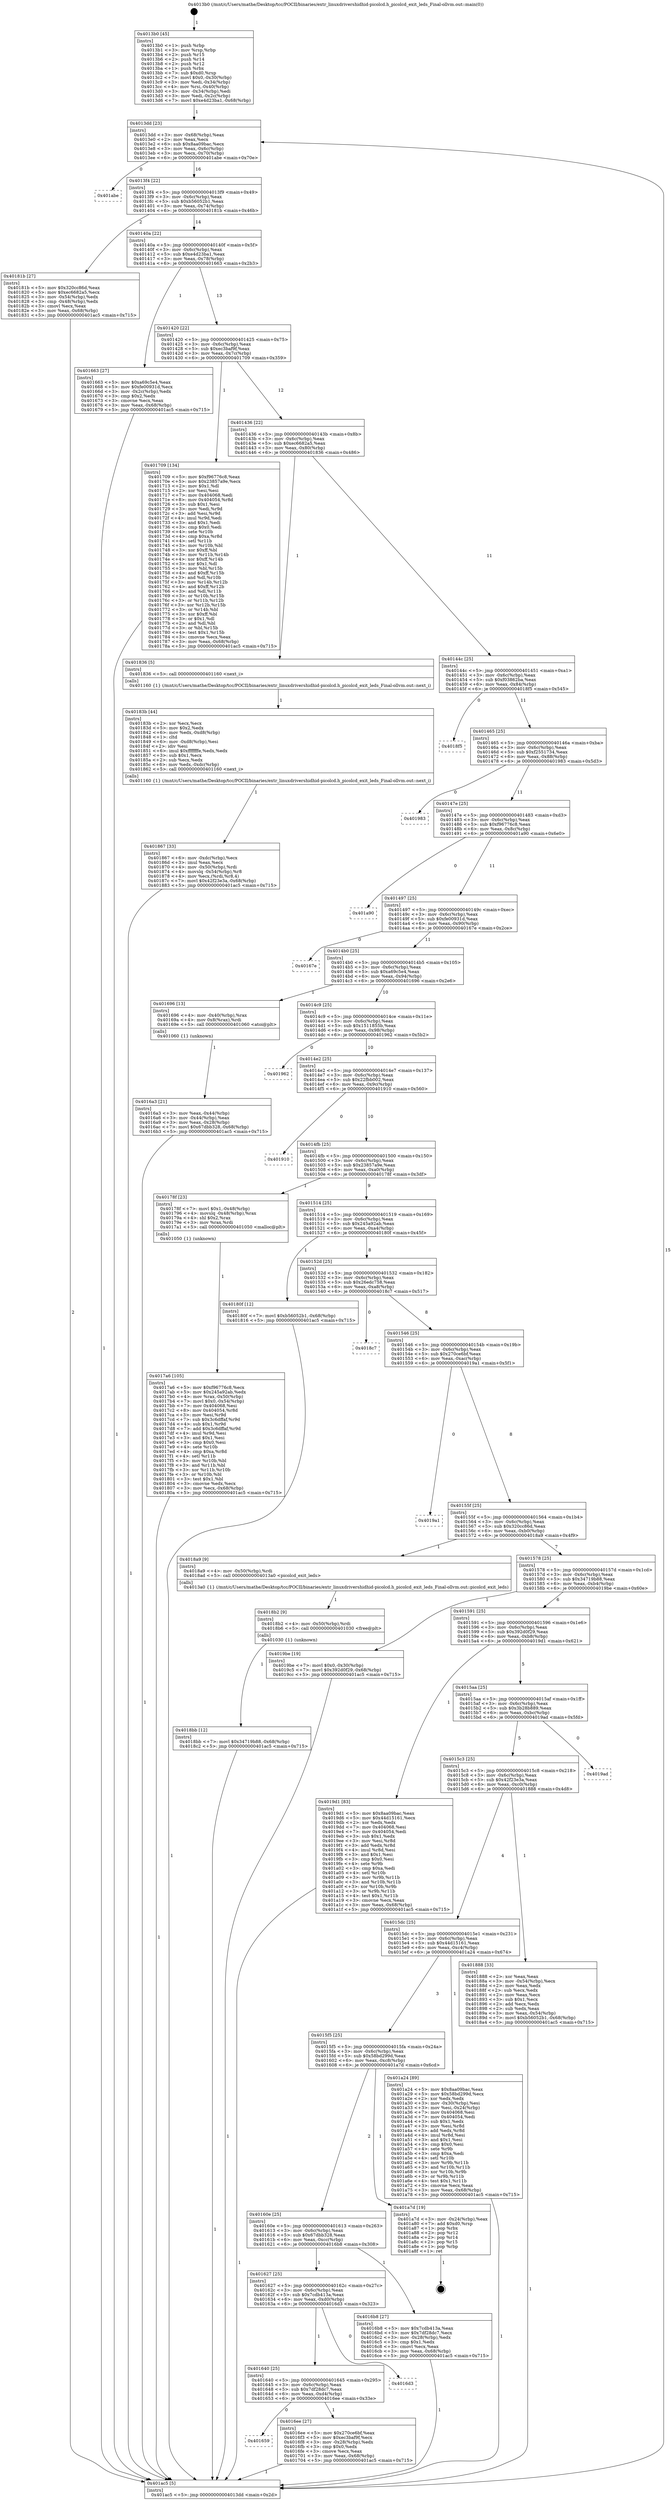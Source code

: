 digraph "0x4013b0" {
  label = "0x4013b0 (/mnt/c/Users/mathe/Desktop/tcc/POCII/binaries/extr_linuxdrivershidhid-picolcd.h_picolcd_exit_leds_Final-ollvm.out::main(0))"
  labelloc = "t"
  node[shape=record]

  Entry [label="",width=0.3,height=0.3,shape=circle,fillcolor=black,style=filled]
  "0x4013dd" [label="{
     0x4013dd [23]\l
     | [instrs]\l
     &nbsp;&nbsp;0x4013dd \<+3\>: mov -0x68(%rbp),%eax\l
     &nbsp;&nbsp;0x4013e0 \<+2\>: mov %eax,%ecx\l
     &nbsp;&nbsp;0x4013e2 \<+6\>: sub $0x8aa09bac,%ecx\l
     &nbsp;&nbsp;0x4013e8 \<+3\>: mov %eax,-0x6c(%rbp)\l
     &nbsp;&nbsp;0x4013eb \<+3\>: mov %ecx,-0x70(%rbp)\l
     &nbsp;&nbsp;0x4013ee \<+6\>: je 0000000000401abe \<main+0x70e\>\l
  }"]
  "0x401abe" [label="{
     0x401abe\l
  }", style=dashed]
  "0x4013f4" [label="{
     0x4013f4 [22]\l
     | [instrs]\l
     &nbsp;&nbsp;0x4013f4 \<+5\>: jmp 00000000004013f9 \<main+0x49\>\l
     &nbsp;&nbsp;0x4013f9 \<+3\>: mov -0x6c(%rbp),%eax\l
     &nbsp;&nbsp;0x4013fc \<+5\>: sub $0xb56052b1,%eax\l
     &nbsp;&nbsp;0x401401 \<+3\>: mov %eax,-0x74(%rbp)\l
     &nbsp;&nbsp;0x401404 \<+6\>: je 000000000040181b \<main+0x46b\>\l
  }"]
  Exit [label="",width=0.3,height=0.3,shape=circle,fillcolor=black,style=filled,peripheries=2]
  "0x40181b" [label="{
     0x40181b [27]\l
     | [instrs]\l
     &nbsp;&nbsp;0x40181b \<+5\>: mov $0x320cc86d,%eax\l
     &nbsp;&nbsp;0x401820 \<+5\>: mov $0xec6682a5,%ecx\l
     &nbsp;&nbsp;0x401825 \<+3\>: mov -0x54(%rbp),%edx\l
     &nbsp;&nbsp;0x401828 \<+3\>: cmp -0x48(%rbp),%edx\l
     &nbsp;&nbsp;0x40182b \<+3\>: cmovl %ecx,%eax\l
     &nbsp;&nbsp;0x40182e \<+3\>: mov %eax,-0x68(%rbp)\l
     &nbsp;&nbsp;0x401831 \<+5\>: jmp 0000000000401ac5 \<main+0x715\>\l
  }"]
  "0x40140a" [label="{
     0x40140a [22]\l
     | [instrs]\l
     &nbsp;&nbsp;0x40140a \<+5\>: jmp 000000000040140f \<main+0x5f\>\l
     &nbsp;&nbsp;0x40140f \<+3\>: mov -0x6c(%rbp),%eax\l
     &nbsp;&nbsp;0x401412 \<+5\>: sub $0xe4d23ba1,%eax\l
     &nbsp;&nbsp;0x401417 \<+3\>: mov %eax,-0x78(%rbp)\l
     &nbsp;&nbsp;0x40141a \<+6\>: je 0000000000401663 \<main+0x2b3\>\l
  }"]
  "0x4018bb" [label="{
     0x4018bb [12]\l
     | [instrs]\l
     &nbsp;&nbsp;0x4018bb \<+7\>: movl $0x34719b88,-0x68(%rbp)\l
     &nbsp;&nbsp;0x4018c2 \<+5\>: jmp 0000000000401ac5 \<main+0x715\>\l
  }"]
  "0x401663" [label="{
     0x401663 [27]\l
     | [instrs]\l
     &nbsp;&nbsp;0x401663 \<+5\>: mov $0xa69c5e4,%eax\l
     &nbsp;&nbsp;0x401668 \<+5\>: mov $0xfe00931d,%ecx\l
     &nbsp;&nbsp;0x40166d \<+3\>: mov -0x2c(%rbp),%edx\l
     &nbsp;&nbsp;0x401670 \<+3\>: cmp $0x2,%edx\l
     &nbsp;&nbsp;0x401673 \<+3\>: cmovne %ecx,%eax\l
     &nbsp;&nbsp;0x401676 \<+3\>: mov %eax,-0x68(%rbp)\l
     &nbsp;&nbsp;0x401679 \<+5\>: jmp 0000000000401ac5 \<main+0x715\>\l
  }"]
  "0x401420" [label="{
     0x401420 [22]\l
     | [instrs]\l
     &nbsp;&nbsp;0x401420 \<+5\>: jmp 0000000000401425 \<main+0x75\>\l
     &nbsp;&nbsp;0x401425 \<+3\>: mov -0x6c(%rbp),%eax\l
     &nbsp;&nbsp;0x401428 \<+5\>: sub $0xec3baf9f,%eax\l
     &nbsp;&nbsp;0x40142d \<+3\>: mov %eax,-0x7c(%rbp)\l
     &nbsp;&nbsp;0x401430 \<+6\>: je 0000000000401709 \<main+0x359\>\l
  }"]
  "0x401ac5" [label="{
     0x401ac5 [5]\l
     | [instrs]\l
     &nbsp;&nbsp;0x401ac5 \<+5\>: jmp 00000000004013dd \<main+0x2d\>\l
  }"]
  "0x4013b0" [label="{
     0x4013b0 [45]\l
     | [instrs]\l
     &nbsp;&nbsp;0x4013b0 \<+1\>: push %rbp\l
     &nbsp;&nbsp;0x4013b1 \<+3\>: mov %rsp,%rbp\l
     &nbsp;&nbsp;0x4013b4 \<+2\>: push %r15\l
     &nbsp;&nbsp;0x4013b6 \<+2\>: push %r14\l
     &nbsp;&nbsp;0x4013b8 \<+2\>: push %r12\l
     &nbsp;&nbsp;0x4013ba \<+1\>: push %rbx\l
     &nbsp;&nbsp;0x4013bb \<+7\>: sub $0xd0,%rsp\l
     &nbsp;&nbsp;0x4013c2 \<+7\>: movl $0x0,-0x30(%rbp)\l
     &nbsp;&nbsp;0x4013c9 \<+3\>: mov %edi,-0x34(%rbp)\l
     &nbsp;&nbsp;0x4013cc \<+4\>: mov %rsi,-0x40(%rbp)\l
     &nbsp;&nbsp;0x4013d0 \<+3\>: mov -0x34(%rbp),%edi\l
     &nbsp;&nbsp;0x4013d3 \<+3\>: mov %edi,-0x2c(%rbp)\l
     &nbsp;&nbsp;0x4013d6 \<+7\>: movl $0xe4d23ba1,-0x68(%rbp)\l
  }"]
  "0x4018b2" [label="{
     0x4018b2 [9]\l
     | [instrs]\l
     &nbsp;&nbsp;0x4018b2 \<+4\>: mov -0x50(%rbp),%rdi\l
     &nbsp;&nbsp;0x4018b6 \<+5\>: call 0000000000401030 \<free@plt\>\l
     | [calls]\l
     &nbsp;&nbsp;0x401030 \{1\} (unknown)\l
  }"]
  "0x401709" [label="{
     0x401709 [134]\l
     | [instrs]\l
     &nbsp;&nbsp;0x401709 \<+5\>: mov $0xf96776c8,%eax\l
     &nbsp;&nbsp;0x40170e \<+5\>: mov $0x23857a9e,%ecx\l
     &nbsp;&nbsp;0x401713 \<+2\>: mov $0x1,%dl\l
     &nbsp;&nbsp;0x401715 \<+2\>: xor %esi,%esi\l
     &nbsp;&nbsp;0x401717 \<+7\>: mov 0x404068,%edi\l
     &nbsp;&nbsp;0x40171e \<+8\>: mov 0x404054,%r8d\l
     &nbsp;&nbsp;0x401726 \<+3\>: sub $0x1,%esi\l
     &nbsp;&nbsp;0x401729 \<+3\>: mov %edi,%r9d\l
     &nbsp;&nbsp;0x40172c \<+3\>: add %esi,%r9d\l
     &nbsp;&nbsp;0x40172f \<+4\>: imul %r9d,%edi\l
     &nbsp;&nbsp;0x401733 \<+3\>: and $0x1,%edi\l
     &nbsp;&nbsp;0x401736 \<+3\>: cmp $0x0,%edi\l
     &nbsp;&nbsp;0x401739 \<+4\>: sete %r10b\l
     &nbsp;&nbsp;0x40173d \<+4\>: cmp $0xa,%r8d\l
     &nbsp;&nbsp;0x401741 \<+4\>: setl %r11b\l
     &nbsp;&nbsp;0x401745 \<+3\>: mov %r10b,%bl\l
     &nbsp;&nbsp;0x401748 \<+3\>: xor $0xff,%bl\l
     &nbsp;&nbsp;0x40174b \<+3\>: mov %r11b,%r14b\l
     &nbsp;&nbsp;0x40174e \<+4\>: xor $0xff,%r14b\l
     &nbsp;&nbsp;0x401752 \<+3\>: xor $0x1,%dl\l
     &nbsp;&nbsp;0x401755 \<+3\>: mov %bl,%r15b\l
     &nbsp;&nbsp;0x401758 \<+4\>: and $0xff,%r15b\l
     &nbsp;&nbsp;0x40175c \<+3\>: and %dl,%r10b\l
     &nbsp;&nbsp;0x40175f \<+3\>: mov %r14b,%r12b\l
     &nbsp;&nbsp;0x401762 \<+4\>: and $0xff,%r12b\l
     &nbsp;&nbsp;0x401766 \<+3\>: and %dl,%r11b\l
     &nbsp;&nbsp;0x401769 \<+3\>: or %r10b,%r15b\l
     &nbsp;&nbsp;0x40176c \<+3\>: or %r11b,%r12b\l
     &nbsp;&nbsp;0x40176f \<+3\>: xor %r12b,%r15b\l
     &nbsp;&nbsp;0x401772 \<+3\>: or %r14b,%bl\l
     &nbsp;&nbsp;0x401775 \<+3\>: xor $0xff,%bl\l
     &nbsp;&nbsp;0x401778 \<+3\>: or $0x1,%dl\l
     &nbsp;&nbsp;0x40177b \<+2\>: and %dl,%bl\l
     &nbsp;&nbsp;0x40177d \<+3\>: or %bl,%r15b\l
     &nbsp;&nbsp;0x401780 \<+4\>: test $0x1,%r15b\l
     &nbsp;&nbsp;0x401784 \<+3\>: cmovne %ecx,%eax\l
     &nbsp;&nbsp;0x401787 \<+3\>: mov %eax,-0x68(%rbp)\l
     &nbsp;&nbsp;0x40178a \<+5\>: jmp 0000000000401ac5 \<main+0x715\>\l
  }"]
  "0x401436" [label="{
     0x401436 [22]\l
     | [instrs]\l
     &nbsp;&nbsp;0x401436 \<+5\>: jmp 000000000040143b \<main+0x8b\>\l
     &nbsp;&nbsp;0x40143b \<+3\>: mov -0x6c(%rbp),%eax\l
     &nbsp;&nbsp;0x40143e \<+5\>: sub $0xec6682a5,%eax\l
     &nbsp;&nbsp;0x401443 \<+3\>: mov %eax,-0x80(%rbp)\l
     &nbsp;&nbsp;0x401446 \<+6\>: je 0000000000401836 \<main+0x486\>\l
  }"]
  "0x401867" [label="{
     0x401867 [33]\l
     | [instrs]\l
     &nbsp;&nbsp;0x401867 \<+6\>: mov -0xdc(%rbp),%ecx\l
     &nbsp;&nbsp;0x40186d \<+3\>: imul %eax,%ecx\l
     &nbsp;&nbsp;0x401870 \<+4\>: mov -0x50(%rbp),%rdi\l
     &nbsp;&nbsp;0x401874 \<+4\>: movslq -0x54(%rbp),%r8\l
     &nbsp;&nbsp;0x401878 \<+4\>: mov %ecx,(%rdi,%r8,4)\l
     &nbsp;&nbsp;0x40187c \<+7\>: movl $0x42f23e3a,-0x68(%rbp)\l
     &nbsp;&nbsp;0x401883 \<+5\>: jmp 0000000000401ac5 \<main+0x715\>\l
  }"]
  "0x401836" [label="{
     0x401836 [5]\l
     | [instrs]\l
     &nbsp;&nbsp;0x401836 \<+5\>: call 0000000000401160 \<next_i\>\l
     | [calls]\l
     &nbsp;&nbsp;0x401160 \{1\} (/mnt/c/Users/mathe/Desktop/tcc/POCII/binaries/extr_linuxdrivershidhid-picolcd.h_picolcd_exit_leds_Final-ollvm.out::next_i)\l
  }"]
  "0x40144c" [label="{
     0x40144c [25]\l
     | [instrs]\l
     &nbsp;&nbsp;0x40144c \<+5\>: jmp 0000000000401451 \<main+0xa1\>\l
     &nbsp;&nbsp;0x401451 \<+3\>: mov -0x6c(%rbp),%eax\l
     &nbsp;&nbsp;0x401454 \<+5\>: sub $0xf03862ba,%eax\l
     &nbsp;&nbsp;0x401459 \<+6\>: mov %eax,-0x84(%rbp)\l
     &nbsp;&nbsp;0x40145f \<+6\>: je 00000000004018f5 \<main+0x545\>\l
  }"]
  "0x40183b" [label="{
     0x40183b [44]\l
     | [instrs]\l
     &nbsp;&nbsp;0x40183b \<+2\>: xor %ecx,%ecx\l
     &nbsp;&nbsp;0x40183d \<+5\>: mov $0x2,%edx\l
     &nbsp;&nbsp;0x401842 \<+6\>: mov %edx,-0xd8(%rbp)\l
     &nbsp;&nbsp;0x401848 \<+1\>: cltd\l
     &nbsp;&nbsp;0x401849 \<+6\>: mov -0xd8(%rbp),%esi\l
     &nbsp;&nbsp;0x40184f \<+2\>: idiv %esi\l
     &nbsp;&nbsp;0x401851 \<+6\>: imul $0xfffffffe,%edx,%edx\l
     &nbsp;&nbsp;0x401857 \<+3\>: sub $0x1,%ecx\l
     &nbsp;&nbsp;0x40185a \<+2\>: sub %ecx,%edx\l
     &nbsp;&nbsp;0x40185c \<+6\>: mov %edx,-0xdc(%rbp)\l
     &nbsp;&nbsp;0x401862 \<+5\>: call 0000000000401160 \<next_i\>\l
     | [calls]\l
     &nbsp;&nbsp;0x401160 \{1\} (/mnt/c/Users/mathe/Desktop/tcc/POCII/binaries/extr_linuxdrivershidhid-picolcd.h_picolcd_exit_leds_Final-ollvm.out::next_i)\l
  }"]
  "0x4018f5" [label="{
     0x4018f5\l
  }", style=dashed]
  "0x401465" [label="{
     0x401465 [25]\l
     | [instrs]\l
     &nbsp;&nbsp;0x401465 \<+5\>: jmp 000000000040146a \<main+0xba\>\l
     &nbsp;&nbsp;0x40146a \<+3\>: mov -0x6c(%rbp),%eax\l
     &nbsp;&nbsp;0x40146d \<+5\>: sub $0xf2551734,%eax\l
     &nbsp;&nbsp;0x401472 \<+6\>: mov %eax,-0x88(%rbp)\l
     &nbsp;&nbsp;0x401478 \<+6\>: je 0000000000401983 \<main+0x5d3\>\l
  }"]
  "0x4017a6" [label="{
     0x4017a6 [105]\l
     | [instrs]\l
     &nbsp;&nbsp;0x4017a6 \<+5\>: mov $0xf96776c8,%ecx\l
     &nbsp;&nbsp;0x4017ab \<+5\>: mov $0x245a92ab,%edx\l
     &nbsp;&nbsp;0x4017b0 \<+4\>: mov %rax,-0x50(%rbp)\l
     &nbsp;&nbsp;0x4017b4 \<+7\>: movl $0x0,-0x54(%rbp)\l
     &nbsp;&nbsp;0x4017bb \<+7\>: mov 0x404068,%esi\l
     &nbsp;&nbsp;0x4017c2 \<+8\>: mov 0x404054,%r8d\l
     &nbsp;&nbsp;0x4017ca \<+3\>: mov %esi,%r9d\l
     &nbsp;&nbsp;0x4017cd \<+7\>: sub $0x3c6dffaf,%r9d\l
     &nbsp;&nbsp;0x4017d4 \<+4\>: sub $0x1,%r9d\l
     &nbsp;&nbsp;0x4017d8 \<+7\>: add $0x3c6dffaf,%r9d\l
     &nbsp;&nbsp;0x4017df \<+4\>: imul %r9d,%esi\l
     &nbsp;&nbsp;0x4017e3 \<+3\>: and $0x1,%esi\l
     &nbsp;&nbsp;0x4017e6 \<+3\>: cmp $0x0,%esi\l
     &nbsp;&nbsp;0x4017e9 \<+4\>: sete %r10b\l
     &nbsp;&nbsp;0x4017ed \<+4\>: cmp $0xa,%r8d\l
     &nbsp;&nbsp;0x4017f1 \<+4\>: setl %r11b\l
     &nbsp;&nbsp;0x4017f5 \<+3\>: mov %r10b,%bl\l
     &nbsp;&nbsp;0x4017f8 \<+3\>: and %r11b,%bl\l
     &nbsp;&nbsp;0x4017fb \<+3\>: xor %r11b,%r10b\l
     &nbsp;&nbsp;0x4017fe \<+3\>: or %r10b,%bl\l
     &nbsp;&nbsp;0x401801 \<+3\>: test $0x1,%bl\l
     &nbsp;&nbsp;0x401804 \<+3\>: cmovne %edx,%ecx\l
     &nbsp;&nbsp;0x401807 \<+3\>: mov %ecx,-0x68(%rbp)\l
     &nbsp;&nbsp;0x40180a \<+5\>: jmp 0000000000401ac5 \<main+0x715\>\l
  }"]
  "0x401983" [label="{
     0x401983\l
  }", style=dashed]
  "0x40147e" [label="{
     0x40147e [25]\l
     | [instrs]\l
     &nbsp;&nbsp;0x40147e \<+5\>: jmp 0000000000401483 \<main+0xd3\>\l
     &nbsp;&nbsp;0x401483 \<+3\>: mov -0x6c(%rbp),%eax\l
     &nbsp;&nbsp;0x401486 \<+5\>: sub $0xf96776c8,%eax\l
     &nbsp;&nbsp;0x40148b \<+6\>: mov %eax,-0x8c(%rbp)\l
     &nbsp;&nbsp;0x401491 \<+6\>: je 0000000000401a90 \<main+0x6e0\>\l
  }"]
  "0x401659" [label="{
     0x401659\l
  }", style=dashed]
  "0x401a90" [label="{
     0x401a90\l
  }", style=dashed]
  "0x401497" [label="{
     0x401497 [25]\l
     | [instrs]\l
     &nbsp;&nbsp;0x401497 \<+5\>: jmp 000000000040149c \<main+0xec\>\l
     &nbsp;&nbsp;0x40149c \<+3\>: mov -0x6c(%rbp),%eax\l
     &nbsp;&nbsp;0x40149f \<+5\>: sub $0xfe00931d,%eax\l
     &nbsp;&nbsp;0x4014a4 \<+6\>: mov %eax,-0x90(%rbp)\l
     &nbsp;&nbsp;0x4014aa \<+6\>: je 000000000040167e \<main+0x2ce\>\l
  }"]
  "0x4016ee" [label="{
     0x4016ee [27]\l
     | [instrs]\l
     &nbsp;&nbsp;0x4016ee \<+5\>: mov $0x270ce6bf,%eax\l
     &nbsp;&nbsp;0x4016f3 \<+5\>: mov $0xec3baf9f,%ecx\l
     &nbsp;&nbsp;0x4016f8 \<+3\>: mov -0x28(%rbp),%edx\l
     &nbsp;&nbsp;0x4016fb \<+3\>: cmp $0x0,%edx\l
     &nbsp;&nbsp;0x4016fe \<+3\>: cmove %ecx,%eax\l
     &nbsp;&nbsp;0x401701 \<+3\>: mov %eax,-0x68(%rbp)\l
     &nbsp;&nbsp;0x401704 \<+5\>: jmp 0000000000401ac5 \<main+0x715\>\l
  }"]
  "0x40167e" [label="{
     0x40167e\l
  }", style=dashed]
  "0x4014b0" [label="{
     0x4014b0 [25]\l
     | [instrs]\l
     &nbsp;&nbsp;0x4014b0 \<+5\>: jmp 00000000004014b5 \<main+0x105\>\l
     &nbsp;&nbsp;0x4014b5 \<+3\>: mov -0x6c(%rbp),%eax\l
     &nbsp;&nbsp;0x4014b8 \<+5\>: sub $0xa69c5e4,%eax\l
     &nbsp;&nbsp;0x4014bd \<+6\>: mov %eax,-0x94(%rbp)\l
     &nbsp;&nbsp;0x4014c3 \<+6\>: je 0000000000401696 \<main+0x2e6\>\l
  }"]
  "0x401640" [label="{
     0x401640 [25]\l
     | [instrs]\l
     &nbsp;&nbsp;0x401640 \<+5\>: jmp 0000000000401645 \<main+0x295\>\l
     &nbsp;&nbsp;0x401645 \<+3\>: mov -0x6c(%rbp),%eax\l
     &nbsp;&nbsp;0x401648 \<+5\>: sub $0x7df28dc7,%eax\l
     &nbsp;&nbsp;0x40164d \<+6\>: mov %eax,-0xd4(%rbp)\l
     &nbsp;&nbsp;0x401653 \<+6\>: je 00000000004016ee \<main+0x33e\>\l
  }"]
  "0x401696" [label="{
     0x401696 [13]\l
     | [instrs]\l
     &nbsp;&nbsp;0x401696 \<+4\>: mov -0x40(%rbp),%rax\l
     &nbsp;&nbsp;0x40169a \<+4\>: mov 0x8(%rax),%rdi\l
     &nbsp;&nbsp;0x40169e \<+5\>: call 0000000000401060 \<atoi@plt\>\l
     | [calls]\l
     &nbsp;&nbsp;0x401060 \{1\} (unknown)\l
  }"]
  "0x4014c9" [label="{
     0x4014c9 [25]\l
     | [instrs]\l
     &nbsp;&nbsp;0x4014c9 \<+5\>: jmp 00000000004014ce \<main+0x11e\>\l
     &nbsp;&nbsp;0x4014ce \<+3\>: mov -0x6c(%rbp),%eax\l
     &nbsp;&nbsp;0x4014d1 \<+5\>: sub $0x1511855b,%eax\l
     &nbsp;&nbsp;0x4014d6 \<+6\>: mov %eax,-0x98(%rbp)\l
     &nbsp;&nbsp;0x4014dc \<+6\>: je 0000000000401962 \<main+0x5b2\>\l
  }"]
  "0x4016a3" [label="{
     0x4016a3 [21]\l
     | [instrs]\l
     &nbsp;&nbsp;0x4016a3 \<+3\>: mov %eax,-0x44(%rbp)\l
     &nbsp;&nbsp;0x4016a6 \<+3\>: mov -0x44(%rbp),%eax\l
     &nbsp;&nbsp;0x4016a9 \<+3\>: mov %eax,-0x28(%rbp)\l
     &nbsp;&nbsp;0x4016ac \<+7\>: movl $0x67dbb328,-0x68(%rbp)\l
     &nbsp;&nbsp;0x4016b3 \<+5\>: jmp 0000000000401ac5 \<main+0x715\>\l
  }"]
  "0x4016d3" [label="{
     0x4016d3\l
  }", style=dashed]
  "0x401962" [label="{
     0x401962\l
  }", style=dashed]
  "0x4014e2" [label="{
     0x4014e2 [25]\l
     | [instrs]\l
     &nbsp;&nbsp;0x4014e2 \<+5\>: jmp 00000000004014e7 \<main+0x137\>\l
     &nbsp;&nbsp;0x4014e7 \<+3\>: mov -0x6c(%rbp),%eax\l
     &nbsp;&nbsp;0x4014ea \<+5\>: sub $0x22fbb002,%eax\l
     &nbsp;&nbsp;0x4014ef \<+6\>: mov %eax,-0x9c(%rbp)\l
     &nbsp;&nbsp;0x4014f5 \<+6\>: je 0000000000401910 \<main+0x560\>\l
  }"]
  "0x401627" [label="{
     0x401627 [25]\l
     | [instrs]\l
     &nbsp;&nbsp;0x401627 \<+5\>: jmp 000000000040162c \<main+0x27c\>\l
     &nbsp;&nbsp;0x40162c \<+3\>: mov -0x6c(%rbp),%eax\l
     &nbsp;&nbsp;0x40162f \<+5\>: sub $0x7cdb413a,%eax\l
     &nbsp;&nbsp;0x401634 \<+6\>: mov %eax,-0xd0(%rbp)\l
     &nbsp;&nbsp;0x40163a \<+6\>: je 00000000004016d3 \<main+0x323\>\l
  }"]
  "0x401910" [label="{
     0x401910\l
  }", style=dashed]
  "0x4014fb" [label="{
     0x4014fb [25]\l
     | [instrs]\l
     &nbsp;&nbsp;0x4014fb \<+5\>: jmp 0000000000401500 \<main+0x150\>\l
     &nbsp;&nbsp;0x401500 \<+3\>: mov -0x6c(%rbp),%eax\l
     &nbsp;&nbsp;0x401503 \<+5\>: sub $0x23857a9e,%eax\l
     &nbsp;&nbsp;0x401508 \<+6\>: mov %eax,-0xa0(%rbp)\l
     &nbsp;&nbsp;0x40150e \<+6\>: je 000000000040178f \<main+0x3df\>\l
  }"]
  "0x4016b8" [label="{
     0x4016b8 [27]\l
     | [instrs]\l
     &nbsp;&nbsp;0x4016b8 \<+5\>: mov $0x7cdb413a,%eax\l
     &nbsp;&nbsp;0x4016bd \<+5\>: mov $0x7df28dc7,%ecx\l
     &nbsp;&nbsp;0x4016c2 \<+3\>: mov -0x28(%rbp),%edx\l
     &nbsp;&nbsp;0x4016c5 \<+3\>: cmp $0x1,%edx\l
     &nbsp;&nbsp;0x4016c8 \<+3\>: cmovl %ecx,%eax\l
     &nbsp;&nbsp;0x4016cb \<+3\>: mov %eax,-0x68(%rbp)\l
     &nbsp;&nbsp;0x4016ce \<+5\>: jmp 0000000000401ac5 \<main+0x715\>\l
  }"]
  "0x40178f" [label="{
     0x40178f [23]\l
     | [instrs]\l
     &nbsp;&nbsp;0x40178f \<+7\>: movl $0x1,-0x48(%rbp)\l
     &nbsp;&nbsp;0x401796 \<+4\>: movslq -0x48(%rbp),%rax\l
     &nbsp;&nbsp;0x40179a \<+4\>: shl $0x2,%rax\l
     &nbsp;&nbsp;0x40179e \<+3\>: mov %rax,%rdi\l
     &nbsp;&nbsp;0x4017a1 \<+5\>: call 0000000000401050 \<malloc@plt\>\l
     | [calls]\l
     &nbsp;&nbsp;0x401050 \{1\} (unknown)\l
  }"]
  "0x401514" [label="{
     0x401514 [25]\l
     | [instrs]\l
     &nbsp;&nbsp;0x401514 \<+5\>: jmp 0000000000401519 \<main+0x169\>\l
     &nbsp;&nbsp;0x401519 \<+3\>: mov -0x6c(%rbp),%eax\l
     &nbsp;&nbsp;0x40151c \<+5\>: sub $0x245a92ab,%eax\l
     &nbsp;&nbsp;0x401521 \<+6\>: mov %eax,-0xa4(%rbp)\l
     &nbsp;&nbsp;0x401527 \<+6\>: je 000000000040180f \<main+0x45f\>\l
  }"]
  "0x40160e" [label="{
     0x40160e [25]\l
     | [instrs]\l
     &nbsp;&nbsp;0x40160e \<+5\>: jmp 0000000000401613 \<main+0x263\>\l
     &nbsp;&nbsp;0x401613 \<+3\>: mov -0x6c(%rbp),%eax\l
     &nbsp;&nbsp;0x401616 \<+5\>: sub $0x67dbb328,%eax\l
     &nbsp;&nbsp;0x40161b \<+6\>: mov %eax,-0xcc(%rbp)\l
     &nbsp;&nbsp;0x401621 \<+6\>: je 00000000004016b8 \<main+0x308\>\l
  }"]
  "0x40180f" [label="{
     0x40180f [12]\l
     | [instrs]\l
     &nbsp;&nbsp;0x40180f \<+7\>: movl $0xb56052b1,-0x68(%rbp)\l
     &nbsp;&nbsp;0x401816 \<+5\>: jmp 0000000000401ac5 \<main+0x715\>\l
  }"]
  "0x40152d" [label="{
     0x40152d [25]\l
     | [instrs]\l
     &nbsp;&nbsp;0x40152d \<+5\>: jmp 0000000000401532 \<main+0x182\>\l
     &nbsp;&nbsp;0x401532 \<+3\>: mov -0x6c(%rbp),%eax\l
     &nbsp;&nbsp;0x401535 \<+5\>: sub $0x26edc758,%eax\l
     &nbsp;&nbsp;0x40153a \<+6\>: mov %eax,-0xa8(%rbp)\l
     &nbsp;&nbsp;0x401540 \<+6\>: je 00000000004018c7 \<main+0x517\>\l
  }"]
  "0x401a7d" [label="{
     0x401a7d [19]\l
     | [instrs]\l
     &nbsp;&nbsp;0x401a7d \<+3\>: mov -0x24(%rbp),%eax\l
     &nbsp;&nbsp;0x401a80 \<+7\>: add $0xd0,%rsp\l
     &nbsp;&nbsp;0x401a87 \<+1\>: pop %rbx\l
     &nbsp;&nbsp;0x401a88 \<+2\>: pop %r12\l
     &nbsp;&nbsp;0x401a8a \<+2\>: pop %r14\l
     &nbsp;&nbsp;0x401a8c \<+2\>: pop %r15\l
     &nbsp;&nbsp;0x401a8e \<+1\>: pop %rbp\l
     &nbsp;&nbsp;0x401a8f \<+1\>: ret\l
  }"]
  "0x4018c7" [label="{
     0x4018c7\l
  }", style=dashed]
  "0x401546" [label="{
     0x401546 [25]\l
     | [instrs]\l
     &nbsp;&nbsp;0x401546 \<+5\>: jmp 000000000040154b \<main+0x19b\>\l
     &nbsp;&nbsp;0x40154b \<+3\>: mov -0x6c(%rbp),%eax\l
     &nbsp;&nbsp;0x40154e \<+5\>: sub $0x270ce6bf,%eax\l
     &nbsp;&nbsp;0x401553 \<+6\>: mov %eax,-0xac(%rbp)\l
     &nbsp;&nbsp;0x401559 \<+6\>: je 00000000004019a1 \<main+0x5f1\>\l
  }"]
  "0x4015f5" [label="{
     0x4015f5 [25]\l
     | [instrs]\l
     &nbsp;&nbsp;0x4015f5 \<+5\>: jmp 00000000004015fa \<main+0x24a\>\l
     &nbsp;&nbsp;0x4015fa \<+3\>: mov -0x6c(%rbp),%eax\l
     &nbsp;&nbsp;0x4015fd \<+5\>: sub $0x58bd299d,%eax\l
     &nbsp;&nbsp;0x401602 \<+6\>: mov %eax,-0xc8(%rbp)\l
     &nbsp;&nbsp;0x401608 \<+6\>: je 0000000000401a7d \<main+0x6cd\>\l
  }"]
  "0x4019a1" [label="{
     0x4019a1\l
  }", style=dashed]
  "0x40155f" [label="{
     0x40155f [25]\l
     | [instrs]\l
     &nbsp;&nbsp;0x40155f \<+5\>: jmp 0000000000401564 \<main+0x1b4\>\l
     &nbsp;&nbsp;0x401564 \<+3\>: mov -0x6c(%rbp),%eax\l
     &nbsp;&nbsp;0x401567 \<+5\>: sub $0x320cc86d,%eax\l
     &nbsp;&nbsp;0x40156c \<+6\>: mov %eax,-0xb0(%rbp)\l
     &nbsp;&nbsp;0x401572 \<+6\>: je 00000000004018a9 \<main+0x4f9\>\l
  }"]
  "0x401a24" [label="{
     0x401a24 [89]\l
     | [instrs]\l
     &nbsp;&nbsp;0x401a24 \<+5\>: mov $0x8aa09bac,%eax\l
     &nbsp;&nbsp;0x401a29 \<+5\>: mov $0x58bd299d,%ecx\l
     &nbsp;&nbsp;0x401a2e \<+2\>: xor %edx,%edx\l
     &nbsp;&nbsp;0x401a30 \<+3\>: mov -0x30(%rbp),%esi\l
     &nbsp;&nbsp;0x401a33 \<+3\>: mov %esi,-0x24(%rbp)\l
     &nbsp;&nbsp;0x401a36 \<+7\>: mov 0x404068,%esi\l
     &nbsp;&nbsp;0x401a3d \<+7\>: mov 0x404054,%edi\l
     &nbsp;&nbsp;0x401a44 \<+3\>: sub $0x1,%edx\l
     &nbsp;&nbsp;0x401a47 \<+3\>: mov %esi,%r8d\l
     &nbsp;&nbsp;0x401a4a \<+3\>: add %edx,%r8d\l
     &nbsp;&nbsp;0x401a4d \<+4\>: imul %r8d,%esi\l
     &nbsp;&nbsp;0x401a51 \<+3\>: and $0x1,%esi\l
     &nbsp;&nbsp;0x401a54 \<+3\>: cmp $0x0,%esi\l
     &nbsp;&nbsp;0x401a57 \<+4\>: sete %r9b\l
     &nbsp;&nbsp;0x401a5b \<+3\>: cmp $0xa,%edi\l
     &nbsp;&nbsp;0x401a5e \<+4\>: setl %r10b\l
     &nbsp;&nbsp;0x401a62 \<+3\>: mov %r9b,%r11b\l
     &nbsp;&nbsp;0x401a65 \<+3\>: and %r10b,%r11b\l
     &nbsp;&nbsp;0x401a68 \<+3\>: xor %r10b,%r9b\l
     &nbsp;&nbsp;0x401a6b \<+3\>: or %r9b,%r11b\l
     &nbsp;&nbsp;0x401a6e \<+4\>: test $0x1,%r11b\l
     &nbsp;&nbsp;0x401a72 \<+3\>: cmovne %ecx,%eax\l
     &nbsp;&nbsp;0x401a75 \<+3\>: mov %eax,-0x68(%rbp)\l
     &nbsp;&nbsp;0x401a78 \<+5\>: jmp 0000000000401ac5 \<main+0x715\>\l
  }"]
  "0x4018a9" [label="{
     0x4018a9 [9]\l
     | [instrs]\l
     &nbsp;&nbsp;0x4018a9 \<+4\>: mov -0x50(%rbp),%rdi\l
     &nbsp;&nbsp;0x4018ad \<+5\>: call 00000000004013a0 \<picolcd_exit_leds\>\l
     | [calls]\l
     &nbsp;&nbsp;0x4013a0 \{1\} (/mnt/c/Users/mathe/Desktop/tcc/POCII/binaries/extr_linuxdrivershidhid-picolcd.h_picolcd_exit_leds_Final-ollvm.out::picolcd_exit_leds)\l
  }"]
  "0x401578" [label="{
     0x401578 [25]\l
     | [instrs]\l
     &nbsp;&nbsp;0x401578 \<+5\>: jmp 000000000040157d \<main+0x1cd\>\l
     &nbsp;&nbsp;0x40157d \<+3\>: mov -0x6c(%rbp),%eax\l
     &nbsp;&nbsp;0x401580 \<+5\>: sub $0x34719b88,%eax\l
     &nbsp;&nbsp;0x401585 \<+6\>: mov %eax,-0xb4(%rbp)\l
     &nbsp;&nbsp;0x40158b \<+6\>: je 00000000004019be \<main+0x60e\>\l
  }"]
  "0x4015dc" [label="{
     0x4015dc [25]\l
     | [instrs]\l
     &nbsp;&nbsp;0x4015dc \<+5\>: jmp 00000000004015e1 \<main+0x231\>\l
     &nbsp;&nbsp;0x4015e1 \<+3\>: mov -0x6c(%rbp),%eax\l
     &nbsp;&nbsp;0x4015e4 \<+5\>: sub $0x44d15161,%eax\l
     &nbsp;&nbsp;0x4015e9 \<+6\>: mov %eax,-0xc4(%rbp)\l
     &nbsp;&nbsp;0x4015ef \<+6\>: je 0000000000401a24 \<main+0x674\>\l
  }"]
  "0x4019be" [label="{
     0x4019be [19]\l
     | [instrs]\l
     &nbsp;&nbsp;0x4019be \<+7\>: movl $0x0,-0x30(%rbp)\l
     &nbsp;&nbsp;0x4019c5 \<+7\>: movl $0x392d0f29,-0x68(%rbp)\l
     &nbsp;&nbsp;0x4019cc \<+5\>: jmp 0000000000401ac5 \<main+0x715\>\l
  }"]
  "0x401591" [label="{
     0x401591 [25]\l
     | [instrs]\l
     &nbsp;&nbsp;0x401591 \<+5\>: jmp 0000000000401596 \<main+0x1e6\>\l
     &nbsp;&nbsp;0x401596 \<+3\>: mov -0x6c(%rbp),%eax\l
     &nbsp;&nbsp;0x401599 \<+5\>: sub $0x392d0f29,%eax\l
     &nbsp;&nbsp;0x40159e \<+6\>: mov %eax,-0xb8(%rbp)\l
     &nbsp;&nbsp;0x4015a4 \<+6\>: je 00000000004019d1 \<main+0x621\>\l
  }"]
  "0x401888" [label="{
     0x401888 [33]\l
     | [instrs]\l
     &nbsp;&nbsp;0x401888 \<+2\>: xor %eax,%eax\l
     &nbsp;&nbsp;0x40188a \<+3\>: mov -0x54(%rbp),%ecx\l
     &nbsp;&nbsp;0x40188d \<+2\>: mov %eax,%edx\l
     &nbsp;&nbsp;0x40188f \<+2\>: sub %ecx,%edx\l
     &nbsp;&nbsp;0x401891 \<+2\>: mov %eax,%ecx\l
     &nbsp;&nbsp;0x401893 \<+3\>: sub $0x1,%ecx\l
     &nbsp;&nbsp;0x401896 \<+2\>: add %ecx,%edx\l
     &nbsp;&nbsp;0x401898 \<+2\>: sub %edx,%eax\l
     &nbsp;&nbsp;0x40189a \<+3\>: mov %eax,-0x54(%rbp)\l
     &nbsp;&nbsp;0x40189d \<+7\>: movl $0xb56052b1,-0x68(%rbp)\l
     &nbsp;&nbsp;0x4018a4 \<+5\>: jmp 0000000000401ac5 \<main+0x715\>\l
  }"]
  "0x4019d1" [label="{
     0x4019d1 [83]\l
     | [instrs]\l
     &nbsp;&nbsp;0x4019d1 \<+5\>: mov $0x8aa09bac,%eax\l
     &nbsp;&nbsp;0x4019d6 \<+5\>: mov $0x44d15161,%ecx\l
     &nbsp;&nbsp;0x4019db \<+2\>: xor %edx,%edx\l
     &nbsp;&nbsp;0x4019dd \<+7\>: mov 0x404068,%esi\l
     &nbsp;&nbsp;0x4019e4 \<+7\>: mov 0x404054,%edi\l
     &nbsp;&nbsp;0x4019eb \<+3\>: sub $0x1,%edx\l
     &nbsp;&nbsp;0x4019ee \<+3\>: mov %esi,%r8d\l
     &nbsp;&nbsp;0x4019f1 \<+3\>: add %edx,%r8d\l
     &nbsp;&nbsp;0x4019f4 \<+4\>: imul %r8d,%esi\l
     &nbsp;&nbsp;0x4019f8 \<+3\>: and $0x1,%esi\l
     &nbsp;&nbsp;0x4019fb \<+3\>: cmp $0x0,%esi\l
     &nbsp;&nbsp;0x4019fe \<+4\>: sete %r9b\l
     &nbsp;&nbsp;0x401a02 \<+3\>: cmp $0xa,%edi\l
     &nbsp;&nbsp;0x401a05 \<+4\>: setl %r10b\l
     &nbsp;&nbsp;0x401a09 \<+3\>: mov %r9b,%r11b\l
     &nbsp;&nbsp;0x401a0c \<+3\>: and %r10b,%r11b\l
     &nbsp;&nbsp;0x401a0f \<+3\>: xor %r10b,%r9b\l
     &nbsp;&nbsp;0x401a12 \<+3\>: or %r9b,%r11b\l
     &nbsp;&nbsp;0x401a15 \<+4\>: test $0x1,%r11b\l
     &nbsp;&nbsp;0x401a19 \<+3\>: cmovne %ecx,%eax\l
     &nbsp;&nbsp;0x401a1c \<+3\>: mov %eax,-0x68(%rbp)\l
     &nbsp;&nbsp;0x401a1f \<+5\>: jmp 0000000000401ac5 \<main+0x715\>\l
  }"]
  "0x4015aa" [label="{
     0x4015aa [25]\l
     | [instrs]\l
     &nbsp;&nbsp;0x4015aa \<+5\>: jmp 00000000004015af \<main+0x1ff\>\l
     &nbsp;&nbsp;0x4015af \<+3\>: mov -0x6c(%rbp),%eax\l
     &nbsp;&nbsp;0x4015b2 \<+5\>: sub $0x3b28b889,%eax\l
     &nbsp;&nbsp;0x4015b7 \<+6\>: mov %eax,-0xbc(%rbp)\l
     &nbsp;&nbsp;0x4015bd \<+6\>: je 00000000004019ad \<main+0x5fd\>\l
  }"]
  "0x4015c3" [label="{
     0x4015c3 [25]\l
     | [instrs]\l
     &nbsp;&nbsp;0x4015c3 \<+5\>: jmp 00000000004015c8 \<main+0x218\>\l
     &nbsp;&nbsp;0x4015c8 \<+3\>: mov -0x6c(%rbp),%eax\l
     &nbsp;&nbsp;0x4015cb \<+5\>: sub $0x42f23e3a,%eax\l
     &nbsp;&nbsp;0x4015d0 \<+6\>: mov %eax,-0xc0(%rbp)\l
     &nbsp;&nbsp;0x4015d6 \<+6\>: je 0000000000401888 \<main+0x4d8\>\l
  }"]
  "0x4019ad" [label="{
     0x4019ad\l
  }", style=dashed]
  Entry -> "0x4013b0" [label=" 1"]
  "0x4013dd" -> "0x401abe" [label=" 0"]
  "0x4013dd" -> "0x4013f4" [label=" 16"]
  "0x401a7d" -> Exit [label=" 1"]
  "0x4013f4" -> "0x40181b" [label=" 2"]
  "0x4013f4" -> "0x40140a" [label=" 14"]
  "0x401a24" -> "0x401ac5" [label=" 1"]
  "0x40140a" -> "0x401663" [label=" 1"]
  "0x40140a" -> "0x401420" [label=" 13"]
  "0x401663" -> "0x401ac5" [label=" 1"]
  "0x4013b0" -> "0x4013dd" [label=" 1"]
  "0x401ac5" -> "0x4013dd" [label=" 15"]
  "0x4019d1" -> "0x401ac5" [label=" 1"]
  "0x401420" -> "0x401709" [label=" 1"]
  "0x401420" -> "0x401436" [label=" 12"]
  "0x4019be" -> "0x401ac5" [label=" 1"]
  "0x401436" -> "0x401836" [label=" 1"]
  "0x401436" -> "0x40144c" [label=" 11"]
  "0x4018bb" -> "0x401ac5" [label=" 1"]
  "0x40144c" -> "0x4018f5" [label=" 0"]
  "0x40144c" -> "0x401465" [label=" 11"]
  "0x4018b2" -> "0x4018bb" [label=" 1"]
  "0x401465" -> "0x401983" [label=" 0"]
  "0x401465" -> "0x40147e" [label=" 11"]
  "0x4018a9" -> "0x4018b2" [label=" 1"]
  "0x40147e" -> "0x401a90" [label=" 0"]
  "0x40147e" -> "0x401497" [label=" 11"]
  "0x401888" -> "0x401ac5" [label=" 1"]
  "0x401497" -> "0x40167e" [label=" 0"]
  "0x401497" -> "0x4014b0" [label=" 11"]
  "0x401867" -> "0x401ac5" [label=" 1"]
  "0x4014b0" -> "0x401696" [label=" 1"]
  "0x4014b0" -> "0x4014c9" [label=" 10"]
  "0x401696" -> "0x4016a3" [label=" 1"]
  "0x4016a3" -> "0x401ac5" [label=" 1"]
  "0x401836" -> "0x40183b" [label=" 1"]
  "0x4014c9" -> "0x401962" [label=" 0"]
  "0x4014c9" -> "0x4014e2" [label=" 10"]
  "0x40181b" -> "0x401ac5" [label=" 2"]
  "0x4014e2" -> "0x401910" [label=" 0"]
  "0x4014e2" -> "0x4014fb" [label=" 10"]
  "0x4017a6" -> "0x401ac5" [label=" 1"]
  "0x4014fb" -> "0x40178f" [label=" 1"]
  "0x4014fb" -> "0x401514" [label=" 9"]
  "0x40178f" -> "0x4017a6" [label=" 1"]
  "0x401514" -> "0x40180f" [label=" 1"]
  "0x401514" -> "0x40152d" [label=" 8"]
  "0x4016ee" -> "0x401ac5" [label=" 1"]
  "0x40152d" -> "0x4018c7" [label=" 0"]
  "0x40152d" -> "0x401546" [label=" 8"]
  "0x401640" -> "0x401659" [label=" 0"]
  "0x401546" -> "0x4019a1" [label=" 0"]
  "0x401546" -> "0x40155f" [label=" 8"]
  "0x40183b" -> "0x401867" [label=" 1"]
  "0x40155f" -> "0x4018a9" [label=" 1"]
  "0x40155f" -> "0x401578" [label=" 7"]
  "0x401627" -> "0x401640" [label=" 1"]
  "0x401578" -> "0x4019be" [label=" 1"]
  "0x401578" -> "0x401591" [label=" 6"]
  "0x40180f" -> "0x401ac5" [label=" 1"]
  "0x401591" -> "0x4019d1" [label=" 1"]
  "0x401591" -> "0x4015aa" [label=" 5"]
  "0x4016b8" -> "0x401ac5" [label=" 1"]
  "0x4015aa" -> "0x4019ad" [label=" 0"]
  "0x4015aa" -> "0x4015c3" [label=" 5"]
  "0x40160e" -> "0x401627" [label=" 1"]
  "0x4015c3" -> "0x401888" [label=" 1"]
  "0x4015c3" -> "0x4015dc" [label=" 4"]
  "0x401627" -> "0x4016d3" [label=" 0"]
  "0x4015dc" -> "0x401a24" [label=" 1"]
  "0x4015dc" -> "0x4015f5" [label=" 3"]
  "0x401640" -> "0x4016ee" [label=" 1"]
  "0x4015f5" -> "0x401a7d" [label=" 1"]
  "0x4015f5" -> "0x40160e" [label=" 2"]
  "0x401709" -> "0x401ac5" [label=" 1"]
  "0x40160e" -> "0x4016b8" [label=" 1"]
}
